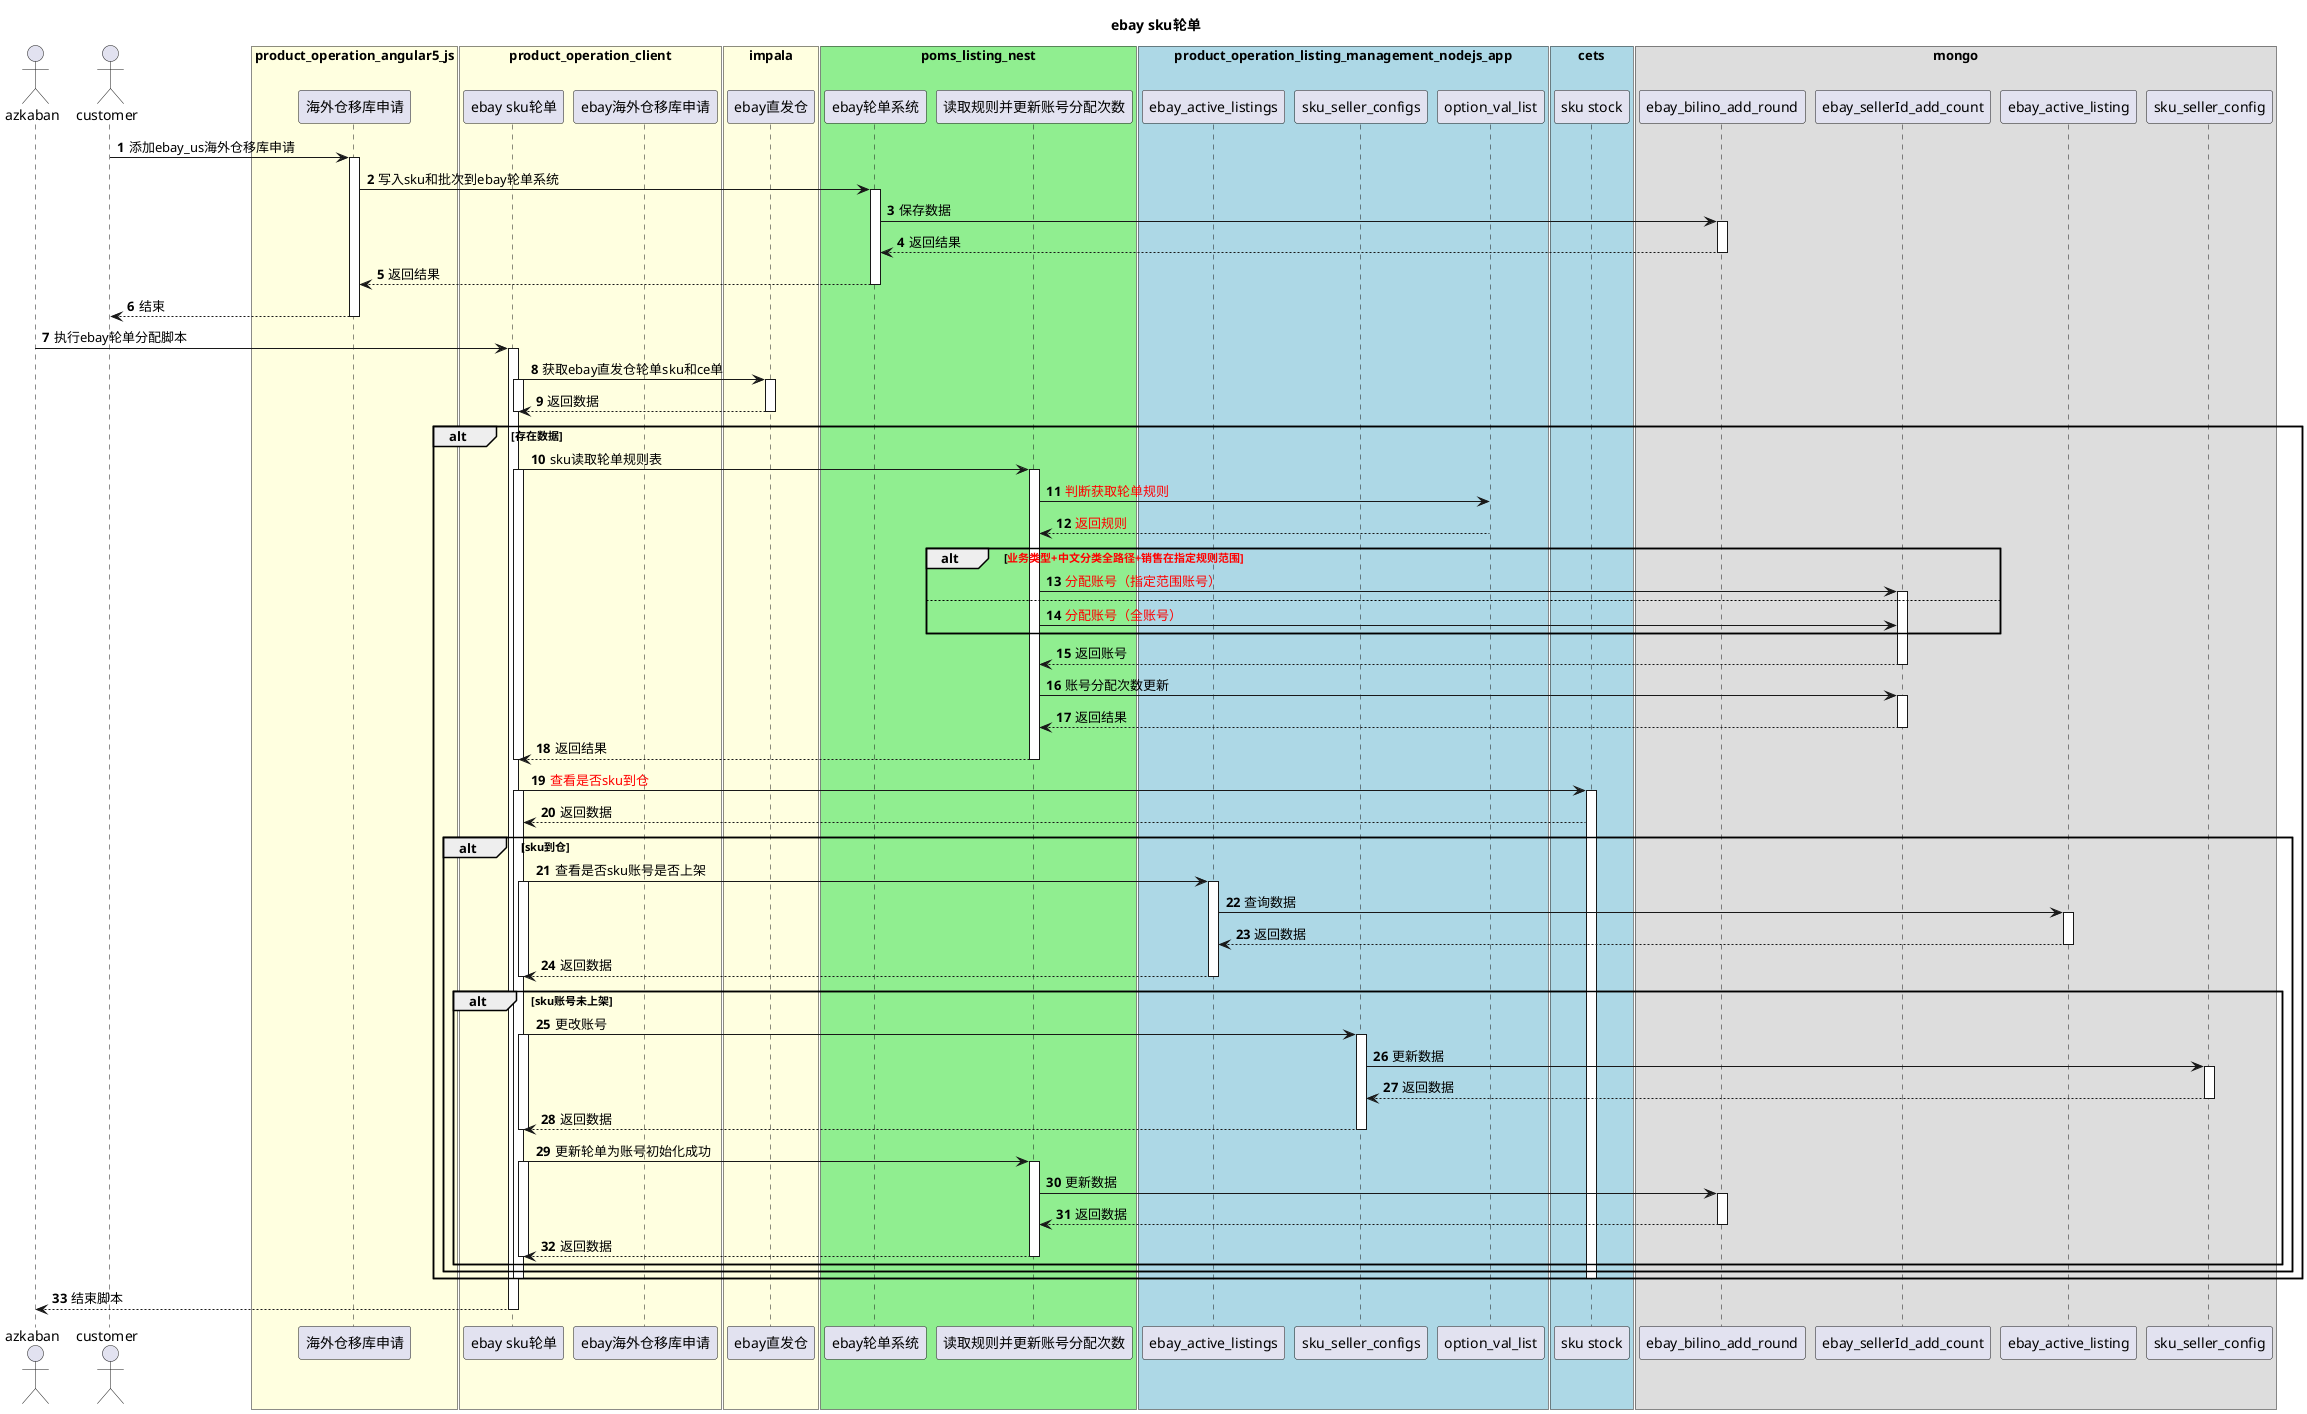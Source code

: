@startuml
title ebay sku轮单
autonumber

actor "azkaban" as azkaban
actor "customer" as customer

box "product_operation_angular5_js" #lightYellow
participant "海外仓移库申请" as t0
end box

box "product_operation_client" #lightYellow
participant "ebay sku轮单" as t1
participant "ebay海外仓移库申请" as t8
end box

box "impala" #lightYellow
participant "ebay直发仓" as t2
end box


box "poms_listing_nest" #lightGreen
participant "ebay轮单系统" as t9
participant "读取规则并更新账号分配次数" as t4
end box

box "product_operation_listing_management_nodejs_app" #lightBlue
participant "ebay_active_listings" as t5
participant "sku_seller_configs" as t6
participant "option_val_list" as t10
end box

box "cets" #lightBlue
participant "sku stock" as t7
end box

box "mongo"
participant "ebay_bilino_add_round" as db1
participant "ebay_sellerId_add_count" as db2
participant "ebay_active_listing" as db3
participant "sku_seller_config" as db4
end box

customer -> t0 : 添加ebay_us海外仓移库申请
activate t0
t0 -> t9 : 写入sku和批次到ebay轮单系统
activate t9
t9 -> db1 : 保存数据
activate db1
db1 --> t9 : 返回结果
deactivate db1
t9 --> t0 : 返回结果
deactivate t9
t0 --> customer : 结束
deactivate t0

azkaban -> t1 : 执行ebay轮单分配脚本
activate t1
t1 -> t2 : 获取ebay直发仓轮单sku和ce单
activate t1
activate t2
t2 --> t1 : 返回数据
deactivate t1
deactivate t2
alt 存在数据
t1 -> t4 : sku读取轮单规则表
activate t1
activate t4
t4 -> t10 : <color #red>判断获取轮单规则
t10 --> t4 : <color #red>返回规则
alt <color #red>业务类型+中文分类全路径+销售在指定规则范围
t4 -> db2 : <color #red>分配账号（指定范围账号）
activate db2
else
t4 -> db2 : <color #red>分配账号（全账号）
end

activate db1
db2 --> t4 : 返回账号
deactivate db2
deactivate db1
t4 -> db2 : 账号分配次数更新
activate db2
db2 --> t4 : 返回结果
deactivate db2
t4 --> t1 : 返回结果
deactivate t1
deactivate t4

t1 -> t7 : <color #red>查看是否sku到仓
activate t1
activate t7
t7 --> t1 : 返回数据
alt sku到仓
t1 -> t5 : 查看是否sku账号是否上架
activate t1
activate t5
t5 -> db3 : 查询数据
activate db3
db3 --> t5 : 返回数据
deactivate db3
t5 --> t1 : 返回数据
deactivate t5
deactivate t1

alt sku账号未上架
t1 -> t6 : 更改账号
activate t1
activate t6
t6 -> db4 : 更新数据
activate db4
db4 --> t6 : 返回数据
deactivate db4

t6 --> t1 : 返回数据
deactivate t6
deactivate t1

t1 -> t4 : 更新轮单为账号初始化成功
activate t1
activate t4
t4 -> db1 : 更新数据
activate db1
db1 --> t4 : 返回数据
deactivate db1
t4 --> t1 : 返回数据
deactivate t4
deactivate t1

end

end
deactivate t7
deactivate t1



end

t1 --> azkaban : 结束脚本
deactivate t1

@enduml
